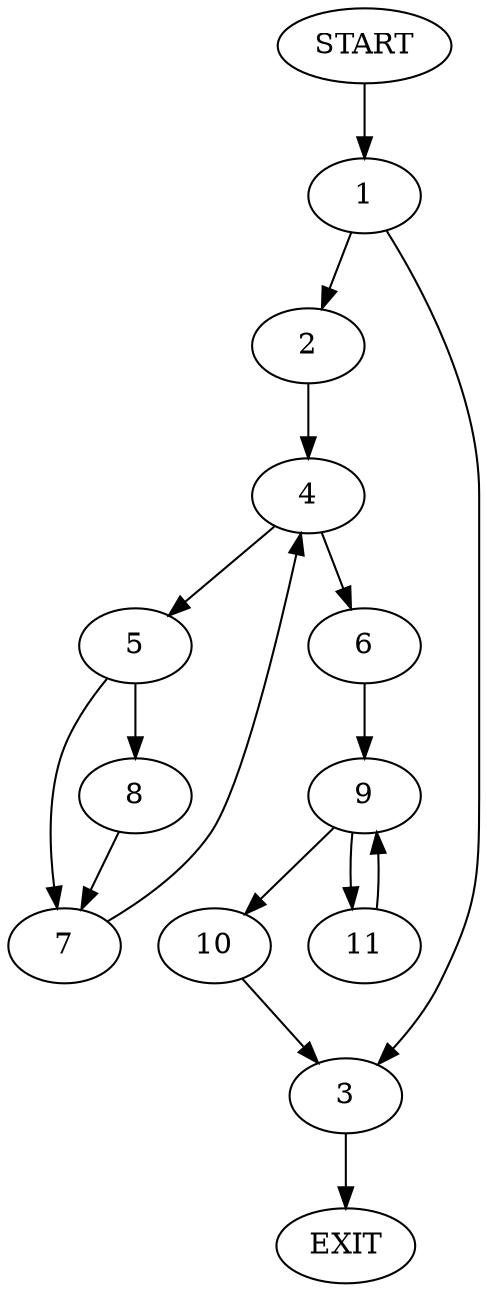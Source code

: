 digraph {
0 [label="START"]
12 [label="EXIT"]
0 -> 1
1 -> 2
1 -> 3
2 -> 4
3 -> 12
4 -> 5
4 -> 6
5 -> 7
5 -> 8
6 -> 9
8 -> 7
7 -> 4
9 -> 10
9 -> 11
11 -> 9
10 -> 3
}
